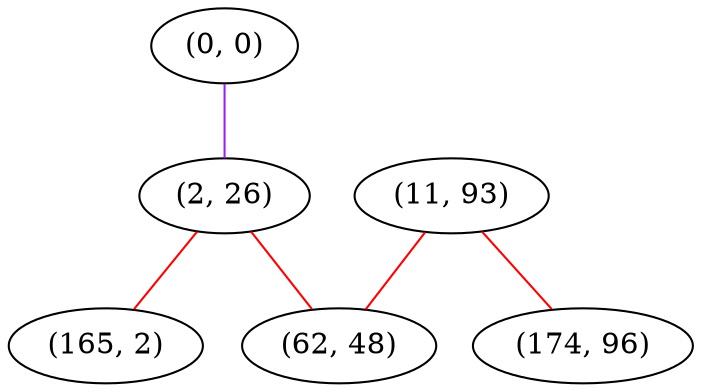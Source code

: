 graph "" {
"(0, 0)";
"(11, 93)";
"(174, 96)";
"(2, 26)";
"(165, 2)";
"(62, 48)";
"(0, 0)" -- "(2, 26)"  [color=purple, key=0, weight=4];
"(11, 93)" -- "(62, 48)"  [color=red, key=0, weight=1];
"(11, 93)" -- "(174, 96)"  [color=red, key=0, weight=1];
"(2, 26)" -- "(165, 2)"  [color=red, key=0, weight=1];
"(2, 26)" -- "(62, 48)"  [color=red, key=0, weight=1];
}
